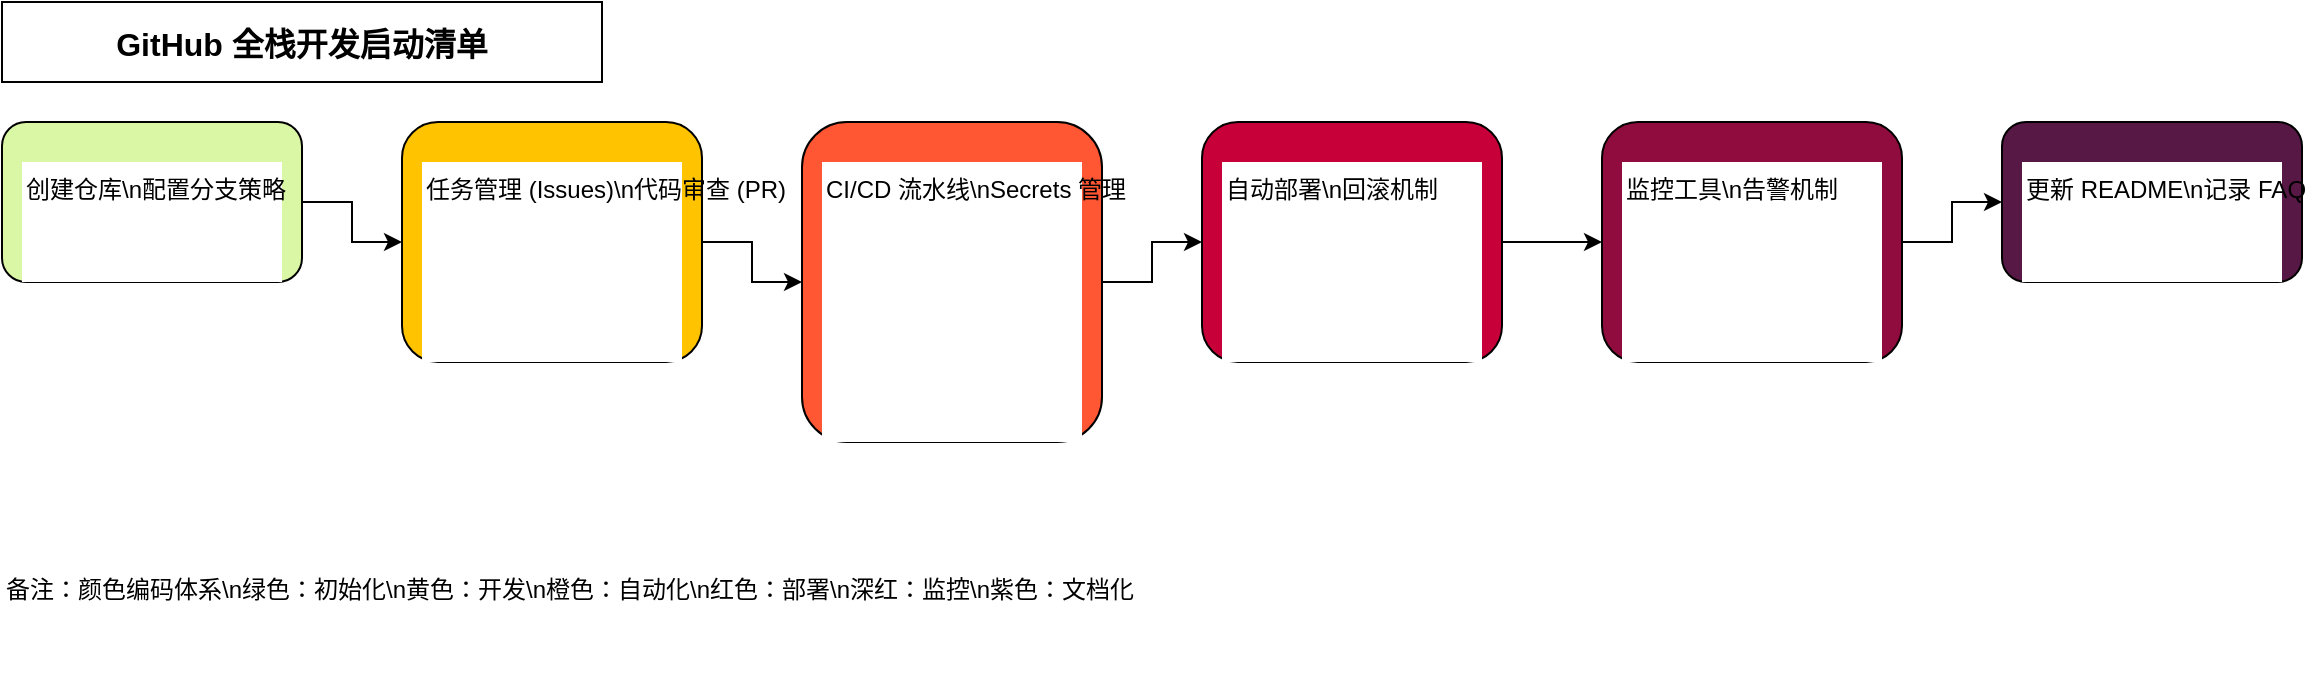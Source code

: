 <mxfile version="26.0.9">
  <diagram name="GitHub 全栈开发启动清单" id="t980Z-tuQask2IQ_aLAx">
    <mxGraphModel dx="1482" dy="878" grid="1" gridSize="10" guides="1" tooltips="1" connect="1" arrows="1" fold="1" page="1" pageScale="1" pageWidth="1169" pageHeight="827" math="0" shadow="0">
      <root>
        <mxCell id="0" />
        <mxCell id="1" parent="0" />
        <mxCell id="vlwlXb-1BbcTJ_EZQEJ5-1" value="GitHub 全栈开发启动清单" style="fontStyle=1;fontSize=16;fontColor=#000000;fillColor=#FFFFFF;strokeColor=#000000;" vertex="1" parent="1">
          <mxGeometry x="50" y="20" width="300" height="40" as="geometry" />
        </mxCell>
        <mxCell id="vlwlXb-1BbcTJ_EZQEJ5-2" value="阶段 1: 初始化" style="rounded=1;whiteSpace=wrap;html=1;fillColor=#DAF7A6;strokeColor=#000000;" vertex="1" parent="1">
          <mxGeometry x="50" y="80" width="150" height="80" as="geometry" />
        </mxCell>
        <mxCell id="vlwlXb-1BbcTJ_EZQEJ5-3" value="创建仓库\n配置分支策略" style="text;html=1;fontSize=12;fillColor=#FFFFFF;strokeColor=none;" vertex="1" parent="1">
          <mxGeometry x="60" y="100" width="130" height="60" as="geometry" />
        </mxCell>
        <mxCell id="vlwlXb-1BbcTJ_EZQEJ5-4" value="阶段 2: 开发" style="rounded=1;whiteSpace=wrap;html=1;fillColor=#FFC300;strokeColor=#000000;" vertex="1" parent="1">
          <mxGeometry x="250" y="80" width="150" height="120" as="geometry" />
        </mxCell>
        <mxCell id="vlwlXb-1BbcTJ_EZQEJ5-5" value="任务管理 (Issues)\n代码审查 (PR)" style="text;html=1;fontSize=12;fillColor=#FFFFFF;strokeColor=none;" vertex="1" parent="1">
          <mxGeometry x="260" y="100" width="130" height="100" as="geometry" />
        </mxCell>
        <mxCell id="vlwlXb-1BbcTJ_EZQEJ5-6" value="阶段 3: 自动化" style="rounded=1;whiteSpace=wrap;html=1;fillColor=#FF5733;strokeColor=#000000;" vertex="1" parent="1">
          <mxGeometry x="450" y="80" width="150" height="160" as="geometry" />
        </mxCell>
        <mxCell id="vlwlXb-1BbcTJ_EZQEJ5-7" value="CI/CD 流水线\nSecrets 管理" style="text;html=1;fontSize=12;fillColor=#FFFFFF;strokeColor=none;" vertex="1" parent="1">
          <mxGeometry x="460" y="100" width="130" height="140" as="geometry" />
        </mxCell>
        <mxCell id="vlwlXb-1BbcTJ_EZQEJ5-8" value="阶段 4: 部署" style="rounded=1;whiteSpace=wrap;html=1;fillColor=#C70039;strokeColor=#000000;" vertex="1" parent="1">
          <mxGeometry x="650" y="80" width="150" height="120" as="geometry" />
        </mxCell>
        <mxCell id="vlwlXb-1BbcTJ_EZQEJ5-9" value="自动部署\n回滚机制" style="text;html=1;fontSize=12;fillColor=#FFFFFF;strokeColor=none;" vertex="1" parent="1">
          <mxGeometry x="660" y="100" width="130" height="100" as="geometry" />
        </mxCell>
        <mxCell id="vlwlXb-1BbcTJ_EZQEJ5-10" value="阶段 5: 监控" style="rounded=1;whiteSpace=wrap;html=1;fillColor=#900C3F;strokeColor=#000000;" vertex="1" parent="1">
          <mxGeometry x="850" y="80" width="150" height="120" as="geometry" />
        </mxCell>
        <mxCell id="vlwlXb-1BbcTJ_EZQEJ5-11" value="监控工具\n告警机制" style="text;html=1;fontSize=12;fillColor=#FFFFFF;strokeColor=none;" vertex="1" parent="1">
          <mxGeometry x="860" y="100" width="130" height="100" as="geometry" />
        </mxCell>
        <mxCell id="vlwlXb-1BbcTJ_EZQEJ5-12" value="阶段 6: 文档化" style="rounded=1;whiteSpace=wrap;html=1;fillColor=#581845;strokeColor=#000000;" vertex="1" parent="1">
          <mxGeometry x="1050" y="80" width="150" height="80" as="geometry" />
        </mxCell>
        <mxCell id="vlwlXb-1BbcTJ_EZQEJ5-13" value="更新 README\n记录 FAQ" style="text;html=1;fontSize=12;fillColor=#FFFFFF;strokeColor=none;" vertex="1" parent="1">
          <mxGeometry x="1060" y="100" width="130" height="60" as="geometry" />
        </mxCell>
        <mxCell id="vlwlXb-1BbcTJ_EZQEJ5-14" style="edgeStyle=orthogonalEdgeStyle;rounded=0;orthogonalLoop=1;jettySize=auto;html=1;strokeColor=#000000;" edge="1" parent="1" source="vlwlXb-1BbcTJ_EZQEJ5-2" target="vlwlXb-1BbcTJ_EZQEJ5-4">
          <mxGeometry relative="1" as="geometry" />
        </mxCell>
        <mxCell id="vlwlXb-1BbcTJ_EZQEJ5-15" style="edgeStyle=orthogonalEdgeStyle;rounded=0;orthogonalLoop=1;jettySize=auto;html=1;strokeColor=#000000;" edge="1" parent="1" source="vlwlXb-1BbcTJ_EZQEJ5-4" target="vlwlXb-1BbcTJ_EZQEJ5-6">
          <mxGeometry relative="1" as="geometry" />
        </mxCell>
        <mxCell id="vlwlXb-1BbcTJ_EZQEJ5-16" style="edgeStyle=orthogonalEdgeStyle;rounded=0;orthogonalLoop=1;jettySize=auto;html=1;strokeColor=#000000;" edge="1" parent="1" source="vlwlXb-1BbcTJ_EZQEJ5-6" target="vlwlXb-1BbcTJ_EZQEJ5-8">
          <mxGeometry relative="1" as="geometry" />
        </mxCell>
        <mxCell id="vlwlXb-1BbcTJ_EZQEJ5-17" style="edgeStyle=orthogonalEdgeStyle;rounded=0;orthogonalLoop=1;jettySize=auto;html=1;strokeColor=#000000;" edge="1" parent="1" source="vlwlXb-1BbcTJ_EZQEJ5-8" target="vlwlXb-1BbcTJ_EZQEJ5-10">
          <mxGeometry relative="1" as="geometry" />
        </mxCell>
        <mxCell id="vlwlXb-1BbcTJ_EZQEJ5-18" style="edgeStyle=orthogonalEdgeStyle;rounded=0;orthogonalLoop=1;jettySize=auto;html=1;strokeColor=#000000;" edge="1" parent="1" source="vlwlXb-1BbcTJ_EZQEJ5-10" target="vlwlXb-1BbcTJ_EZQEJ5-12">
          <mxGeometry relative="1" as="geometry" />
        </mxCell>
        <mxCell id="vlwlXb-1BbcTJ_EZQEJ5-19" value="备注：颜色编码体系\n绿色：初始化\n黄色：开发\n橙色：自动化\n红色：部署\n深红：监控\n紫色：文档化" style="text;html=1;fontSize=12;fillColor=#FFFFFF;strokeColor=none;" vertex="1" parent="1">
          <mxGeometry x="50" y="300" width="300" height="60" as="geometry" />
        </mxCell>
      </root>
    </mxGraphModel>
  </diagram>
</mxfile>
